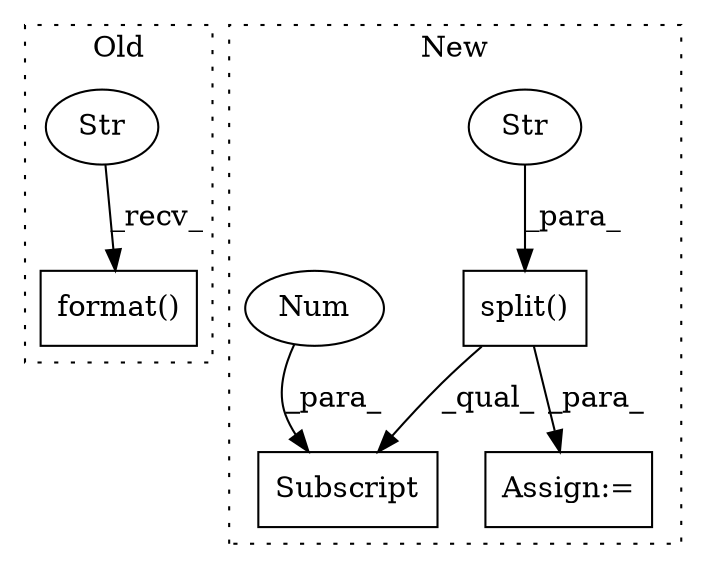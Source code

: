 digraph G {
subgraph cluster0 {
1 [label="format()" a="75" s="2770,2868" l="66,1" shape="box"];
3 [label="Str" a="66" s="2770" l="33" shape="ellipse"];
label = "Old";
style="dotted";
}
subgraph cluster1 {
2 [label="split()" a="75" s="1829,1864" l="31,1" shape="box"];
4 [label="Assign:=" a="68" s="1748" l="3" shape="box"];
5 [label="Str" a="66" s="1860" l="4" shape="ellipse"];
6 [label="Subscript" a="63" s="1829,0" l="72,0" shape="box"];
7 [label="Num" a="76" s="1899" l="1" shape="ellipse"];
label = "New";
style="dotted";
}
2 -> 4 [label="_para_"];
2 -> 6 [label="_qual_"];
3 -> 1 [label="_recv_"];
5 -> 2 [label="_para_"];
7 -> 6 [label="_para_"];
}